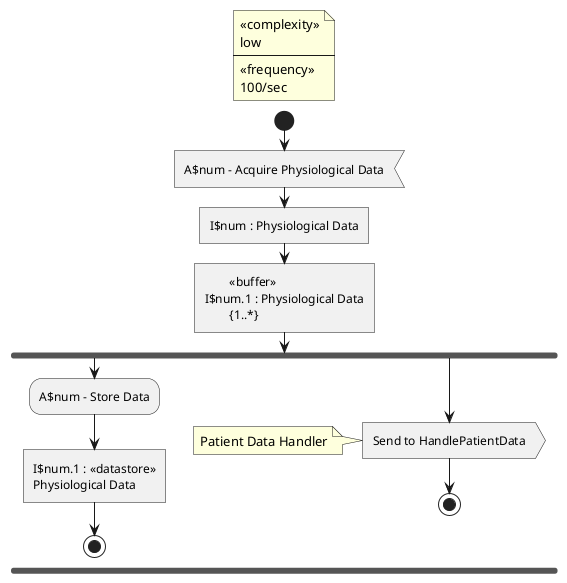 @startuml acquire_physiological_data

!$num = 1

floating note
<<complexity>>
low
----
<<frequency>>
100/sec
end note


start
:A$num - Acquire Physiological Data; <<input>>
:I$num : Physiological Data; <<task>>
:\t<<buffer>>
I$num.1 : Physiological Data
\t{1..*}; <<task>>
!$num = $num + 1

fork
  :A$num - Store Data;
  :I$num.1 : <<datastore>>
  Physiological Data; <<task>>
  stop
fork again
  :Send to HandlePatientData; <<output>>
  note left
  Patient Data Handler
  end note
  stop
end fork

@enduml
